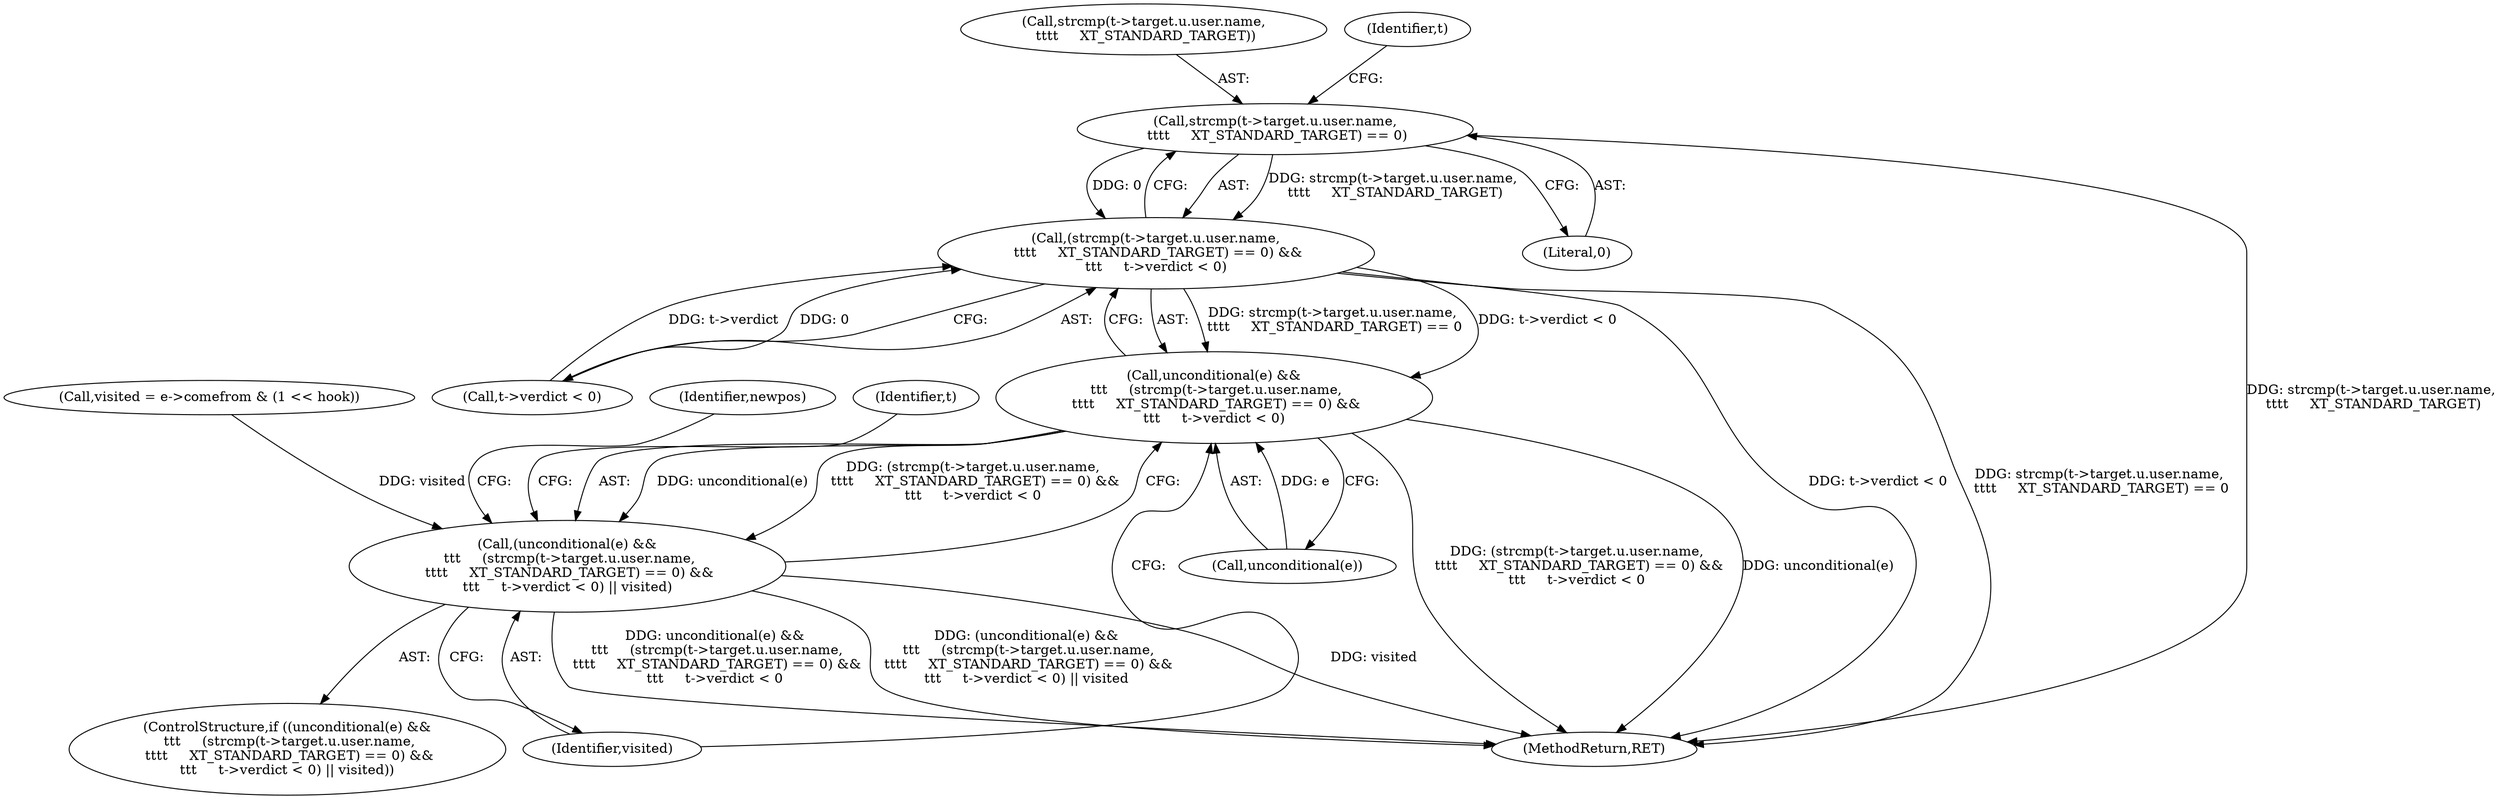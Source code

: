 digraph "0_linux_54d83fc74aa9ec72794373cb47432c5f7fb1a309_11@API" {
"1000209" [label="(Call,strcmp(t->target.u.user.name,\n \t\t\t\t     XT_STANDARD_TARGET) == 0)"];
"1000208" [label="(Call,(strcmp(t->target.u.user.name,\n \t\t\t\t     XT_STANDARD_TARGET) == 0) &&\n\t\t\t     t->verdict < 0)"];
"1000205" [label="(Call,unconditional(e) &&\n \t\t\t     (strcmp(t->target.u.user.name,\n \t\t\t\t     XT_STANDARD_TARGET) == 0) &&\n\t\t\t     t->verdict < 0)"];
"1000204" [label="(Call,(unconditional(e) &&\n \t\t\t     (strcmp(t->target.u.user.name,\n \t\t\t\t     XT_STANDARD_TARGET) == 0) &&\n\t\t\t     t->verdict < 0) || visited)"];
"1000222" [label="(Call,t->verdict < 0)"];
"1000348" [label="(Identifier,newpos)"];
"1000209" [label="(Call,strcmp(t->target.u.user.name,\n \t\t\t\t     XT_STANDARD_TARGET) == 0)"];
"1000210" [label="(Call,strcmp(t->target.u.user.name,\n \t\t\t\t     XT_STANDARD_TARGET))"];
"1000205" [label="(Call,unconditional(e) &&\n \t\t\t     (strcmp(t->target.u.user.name,\n \t\t\t\t     XT_STANDARD_TARGET) == 0) &&\n\t\t\t     t->verdict < 0)"];
"1000224" [label="(Identifier,t)"];
"1000239" [label="(Identifier,t)"];
"1000221" [label="(Literal,0)"];
"1000422" [label="(MethodReturn,RET)"];
"1000208" [label="(Call,(strcmp(t->target.u.user.name,\n \t\t\t\t     XT_STANDARD_TARGET) == 0) &&\n\t\t\t     t->verdict < 0)"];
"1000165" [label="(Call,visited = e->comefrom & (1 << hook))"];
"1000204" [label="(Call,(unconditional(e) &&\n \t\t\t     (strcmp(t->target.u.user.name,\n \t\t\t\t     XT_STANDARD_TARGET) == 0) &&\n\t\t\t     t->verdict < 0) || visited)"];
"1000203" [label="(ControlStructure,if ((unconditional(e) &&\n \t\t\t     (strcmp(t->target.u.user.name,\n \t\t\t\t     XT_STANDARD_TARGET) == 0) &&\n\t\t\t     t->verdict < 0) || visited))"];
"1000227" [label="(Identifier,visited)"];
"1000206" [label="(Call,unconditional(e))"];
"1000209" -> "1000208"  [label="AST: "];
"1000209" -> "1000221"  [label="CFG: "];
"1000210" -> "1000209"  [label="AST: "];
"1000221" -> "1000209"  [label="AST: "];
"1000224" -> "1000209"  [label="CFG: "];
"1000208" -> "1000209"  [label="CFG: "];
"1000209" -> "1000422"  [label="DDG: strcmp(t->target.u.user.name,\n \t\t\t\t     XT_STANDARD_TARGET)"];
"1000209" -> "1000208"  [label="DDG: strcmp(t->target.u.user.name,\n \t\t\t\t     XT_STANDARD_TARGET)"];
"1000209" -> "1000208"  [label="DDG: 0"];
"1000208" -> "1000205"  [label="AST: "];
"1000208" -> "1000222"  [label="CFG: "];
"1000222" -> "1000208"  [label="AST: "];
"1000205" -> "1000208"  [label="CFG: "];
"1000208" -> "1000422"  [label="DDG: strcmp(t->target.u.user.name,\n \t\t\t\t     XT_STANDARD_TARGET) == 0"];
"1000208" -> "1000422"  [label="DDG: t->verdict < 0"];
"1000208" -> "1000205"  [label="DDG: strcmp(t->target.u.user.name,\n \t\t\t\t     XT_STANDARD_TARGET) == 0"];
"1000208" -> "1000205"  [label="DDG: t->verdict < 0"];
"1000222" -> "1000208"  [label="DDG: t->verdict"];
"1000222" -> "1000208"  [label="DDG: 0"];
"1000205" -> "1000204"  [label="AST: "];
"1000205" -> "1000206"  [label="CFG: "];
"1000206" -> "1000205"  [label="AST: "];
"1000227" -> "1000205"  [label="CFG: "];
"1000204" -> "1000205"  [label="CFG: "];
"1000205" -> "1000422"  [label="DDG: unconditional(e)"];
"1000205" -> "1000422"  [label="DDG: (strcmp(t->target.u.user.name,\n \t\t\t\t     XT_STANDARD_TARGET) == 0) &&\n\t\t\t     t->verdict < 0"];
"1000205" -> "1000204"  [label="DDG: unconditional(e)"];
"1000205" -> "1000204"  [label="DDG: (strcmp(t->target.u.user.name,\n \t\t\t\t     XT_STANDARD_TARGET) == 0) &&\n\t\t\t     t->verdict < 0"];
"1000206" -> "1000205"  [label="DDG: e"];
"1000204" -> "1000203"  [label="AST: "];
"1000204" -> "1000227"  [label="CFG: "];
"1000227" -> "1000204"  [label="AST: "];
"1000239" -> "1000204"  [label="CFG: "];
"1000348" -> "1000204"  [label="CFG: "];
"1000204" -> "1000422"  [label="DDG: visited"];
"1000204" -> "1000422"  [label="DDG: unconditional(e) &&\n \t\t\t     (strcmp(t->target.u.user.name,\n \t\t\t\t     XT_STANDARD_TARGET) == 0) &&\n\t\t\t     t->verdict < 0"];
"1000204" -> "1000422"  [label="DDG: (unconditional(e) &&\n \t\t\t     (strcmp(t->target.u.user.name,\n \t\t\t\t     XT_STANDARD_TARGET) == 0) &&\n\t\t\t     t->verdict < 0) || visited"];
"1000165" -> "1000204"  [label="DDG: visited"];
}
